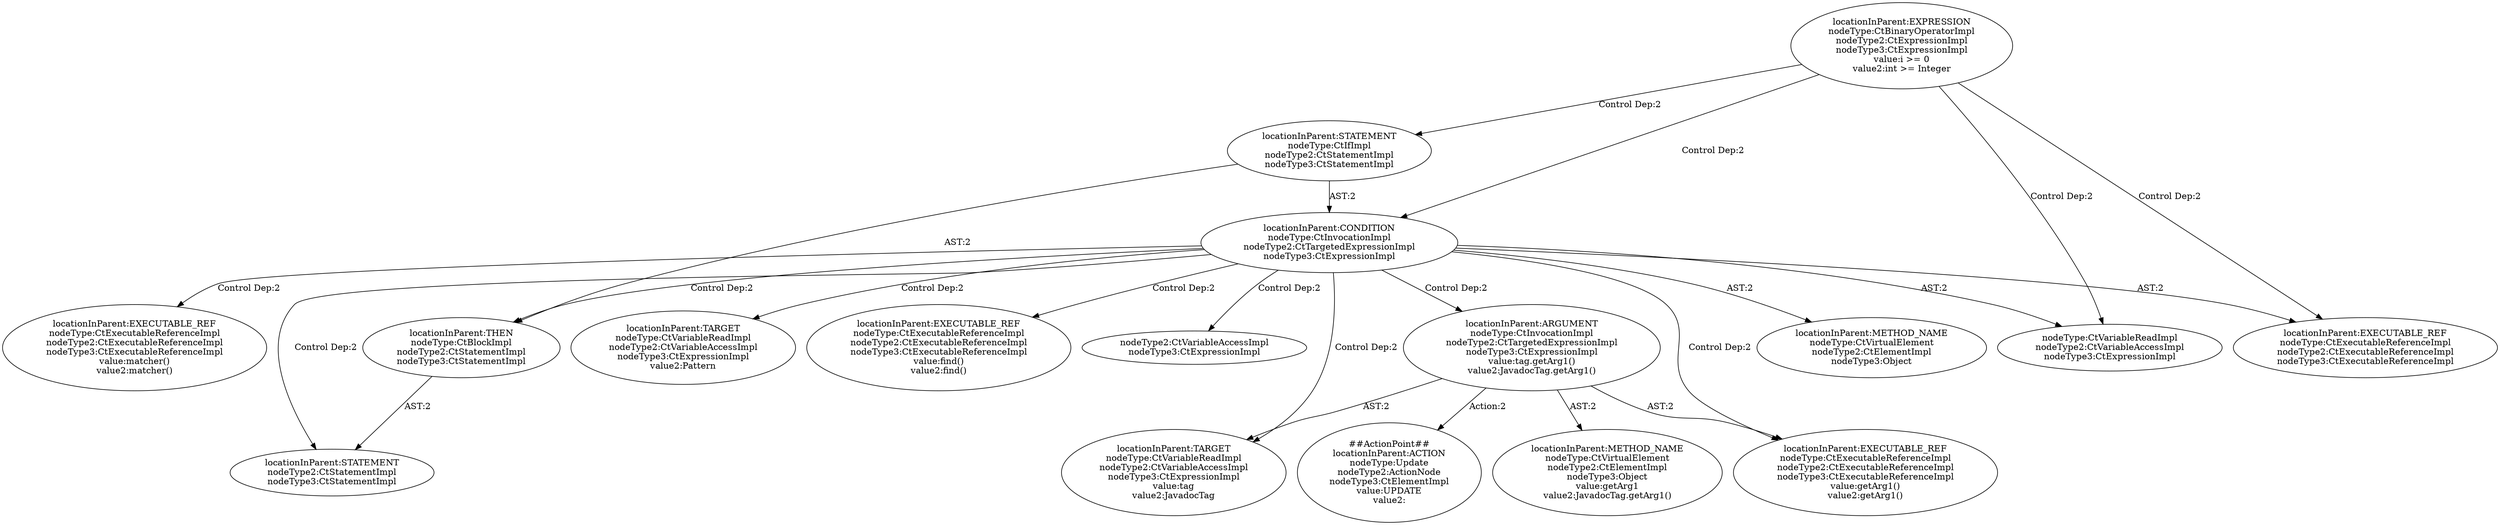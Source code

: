 digraph "Pattern" {
0 [label="##ActionPoint##
locationInParent:ACTION
nodeType:Update
nodeType2:ActionNode
nodeType3:CtElementImpl
value:UPDATE
value2:" shape=ellipse]
1 [label="locationInParent:ARGUMENT
nodeType:CtInvocationImpl
nodeType2:CtTargetedExpressionImpl
nodeType3:CtExpressionImpl
value:tag.getArg1()
value2:JavadocTag.getArg1()" shape=ellipse]
2 [label="locationInParent:CONDITION
nodeType:CtInvocationImpl
nodeType2:CtTargetedExpressionImpl
nodeType3:CtExpressionImpl" shape=ellipse]
3 [label="locationInParent:EXPRESSION
nodeType:CtBinaryOperatorImpl
nodeType2:CtExpressionImpl
nodeType3:CtExpressionImpl
value:i >= 0
value2:int >= Integer" shape=ellipse]
4 [label="locationInParent:STATEMENT
nodeType:CtIfImpl
nodeType2:CtStatementImpl
nodeType3:CtStatementImpl" shape=ellipse]
5 [label="locationInParent:METHOD_NAME
nodeType:CtVirtualElement
nodeType2:CtElementImpl
nodeType3:Object" shape=ellipse]
6 [label="nodeType:CtVariableReadImpl
nodeType2:CtVariableAccessImpl
nodeType3:CtExpressionImpl" shape=ellipse]
7 [label="locationInParent:EXECUTABLE_REF
nodeType:CtExecutableReferenceImpl
nodeType2:CtExecutableReferenceImpl
nodeType3:CtExecutableReferenceImpl" shape=ellipse]
8 [label="locationInParent:THEN
nodeType:CtBlockImpl
nodeType2:CtStatementImpl
nodeType3:CtStatementImpl" shape=ellipse]
9 [label="locationInParent:STATEMENT
nodeType2:CtStatementImpl
nodeType3:CtStatementImpl" shape=ellipse]
10 [label="locationInParent:EXECUTABLE_REF
nodeType:CtExecutableReferenceImpl
nodeType2:CtExecutableReferenceImpl
nodeType3:CtExecutableReferenceImpl
value:matcher()
value2:matcher()" shape=ellipse]
11 [label="locationInParent:TARGET
nodeType:CtVariableReadImpl
nodeType2:CtVariableAccessImpl
nodeType3:CtExpressionImpl
value2:Pattern" shape=ellipse]
12 [label="locationInParent:EXECUTABLE_REF
nodeType:CtExecutableReferenceImpl
nodeType2:CtExecutableReferenceImpl
nodeType3:CtExecutableReferenceImpl
value:getArg1()
value2:getArg1()" shape=ellipse]
13 [label="locationInParent:TARGET
nodeType:CtVariableReadImpl
nodeType2:CtVariableAccessImpl
nodeType3:CtExpressionImpl
value:tag
value2:JavadocTag" shape=ellipse]
14 [label="locationInParent:EXECUTABLE_REF
nodeType:CtExecutableReferenceImpl
nodeType2:CtExecutableReferenceImpl
nodeType3:CtExecutableReferenceImpl
value:find()
value2:find()" shape=ellipse]
15 [label="nodeType2:CtVariableAccessImpl
nodeType3:CtExpressionImpl" shape=ellipse]
16 [label="locationInParent:METHOD_NAME
nodeType:CtVirtualElement
nodeType2:CtElementImpl
nodeType3:Object
value:getArg1
value2:JavadocTag.getArg1()" shape=ellipse]
1 -> 0 [label="Action:2"];
1 -> 16 [label="AST:2"];
1 -> 13 [label="AST:2"];
1 -> 12 [label="AST:2"];
2 -> 1 [label="Control Dep:2"];
2 -> 5 [label="AST:2"];
2 -> 6 [label="AST:2"];
2 -> 7 [label="AST:2"];
2 -> 8 [label="Control Dep:2"];
2 -> 9 [label="Control Dep:2"];
2 -> 10 [label="Control Dep:2"];
2 -> 11 [label="Control Dep:2"];
2 -> 12 [label="Control Dep:2"];
2 -> 13 [label="Control Dep:2"];
2 -> 14 [label="Control Dep:2"];
2 -> 15 [label="Control Dep:2"];
3 -> 2 [label="Control Dep:2"];
3 -> 4 [label="Control Dep:2"];
3 -> 7 [label="Control Dep:2"];
3 -> 6 [label="Control Dep:2"];
4 -> 2 [label="AST:2"];
4 -> 8 [label="AST:2"];
8 -> 9 [label="AST:2"];
}